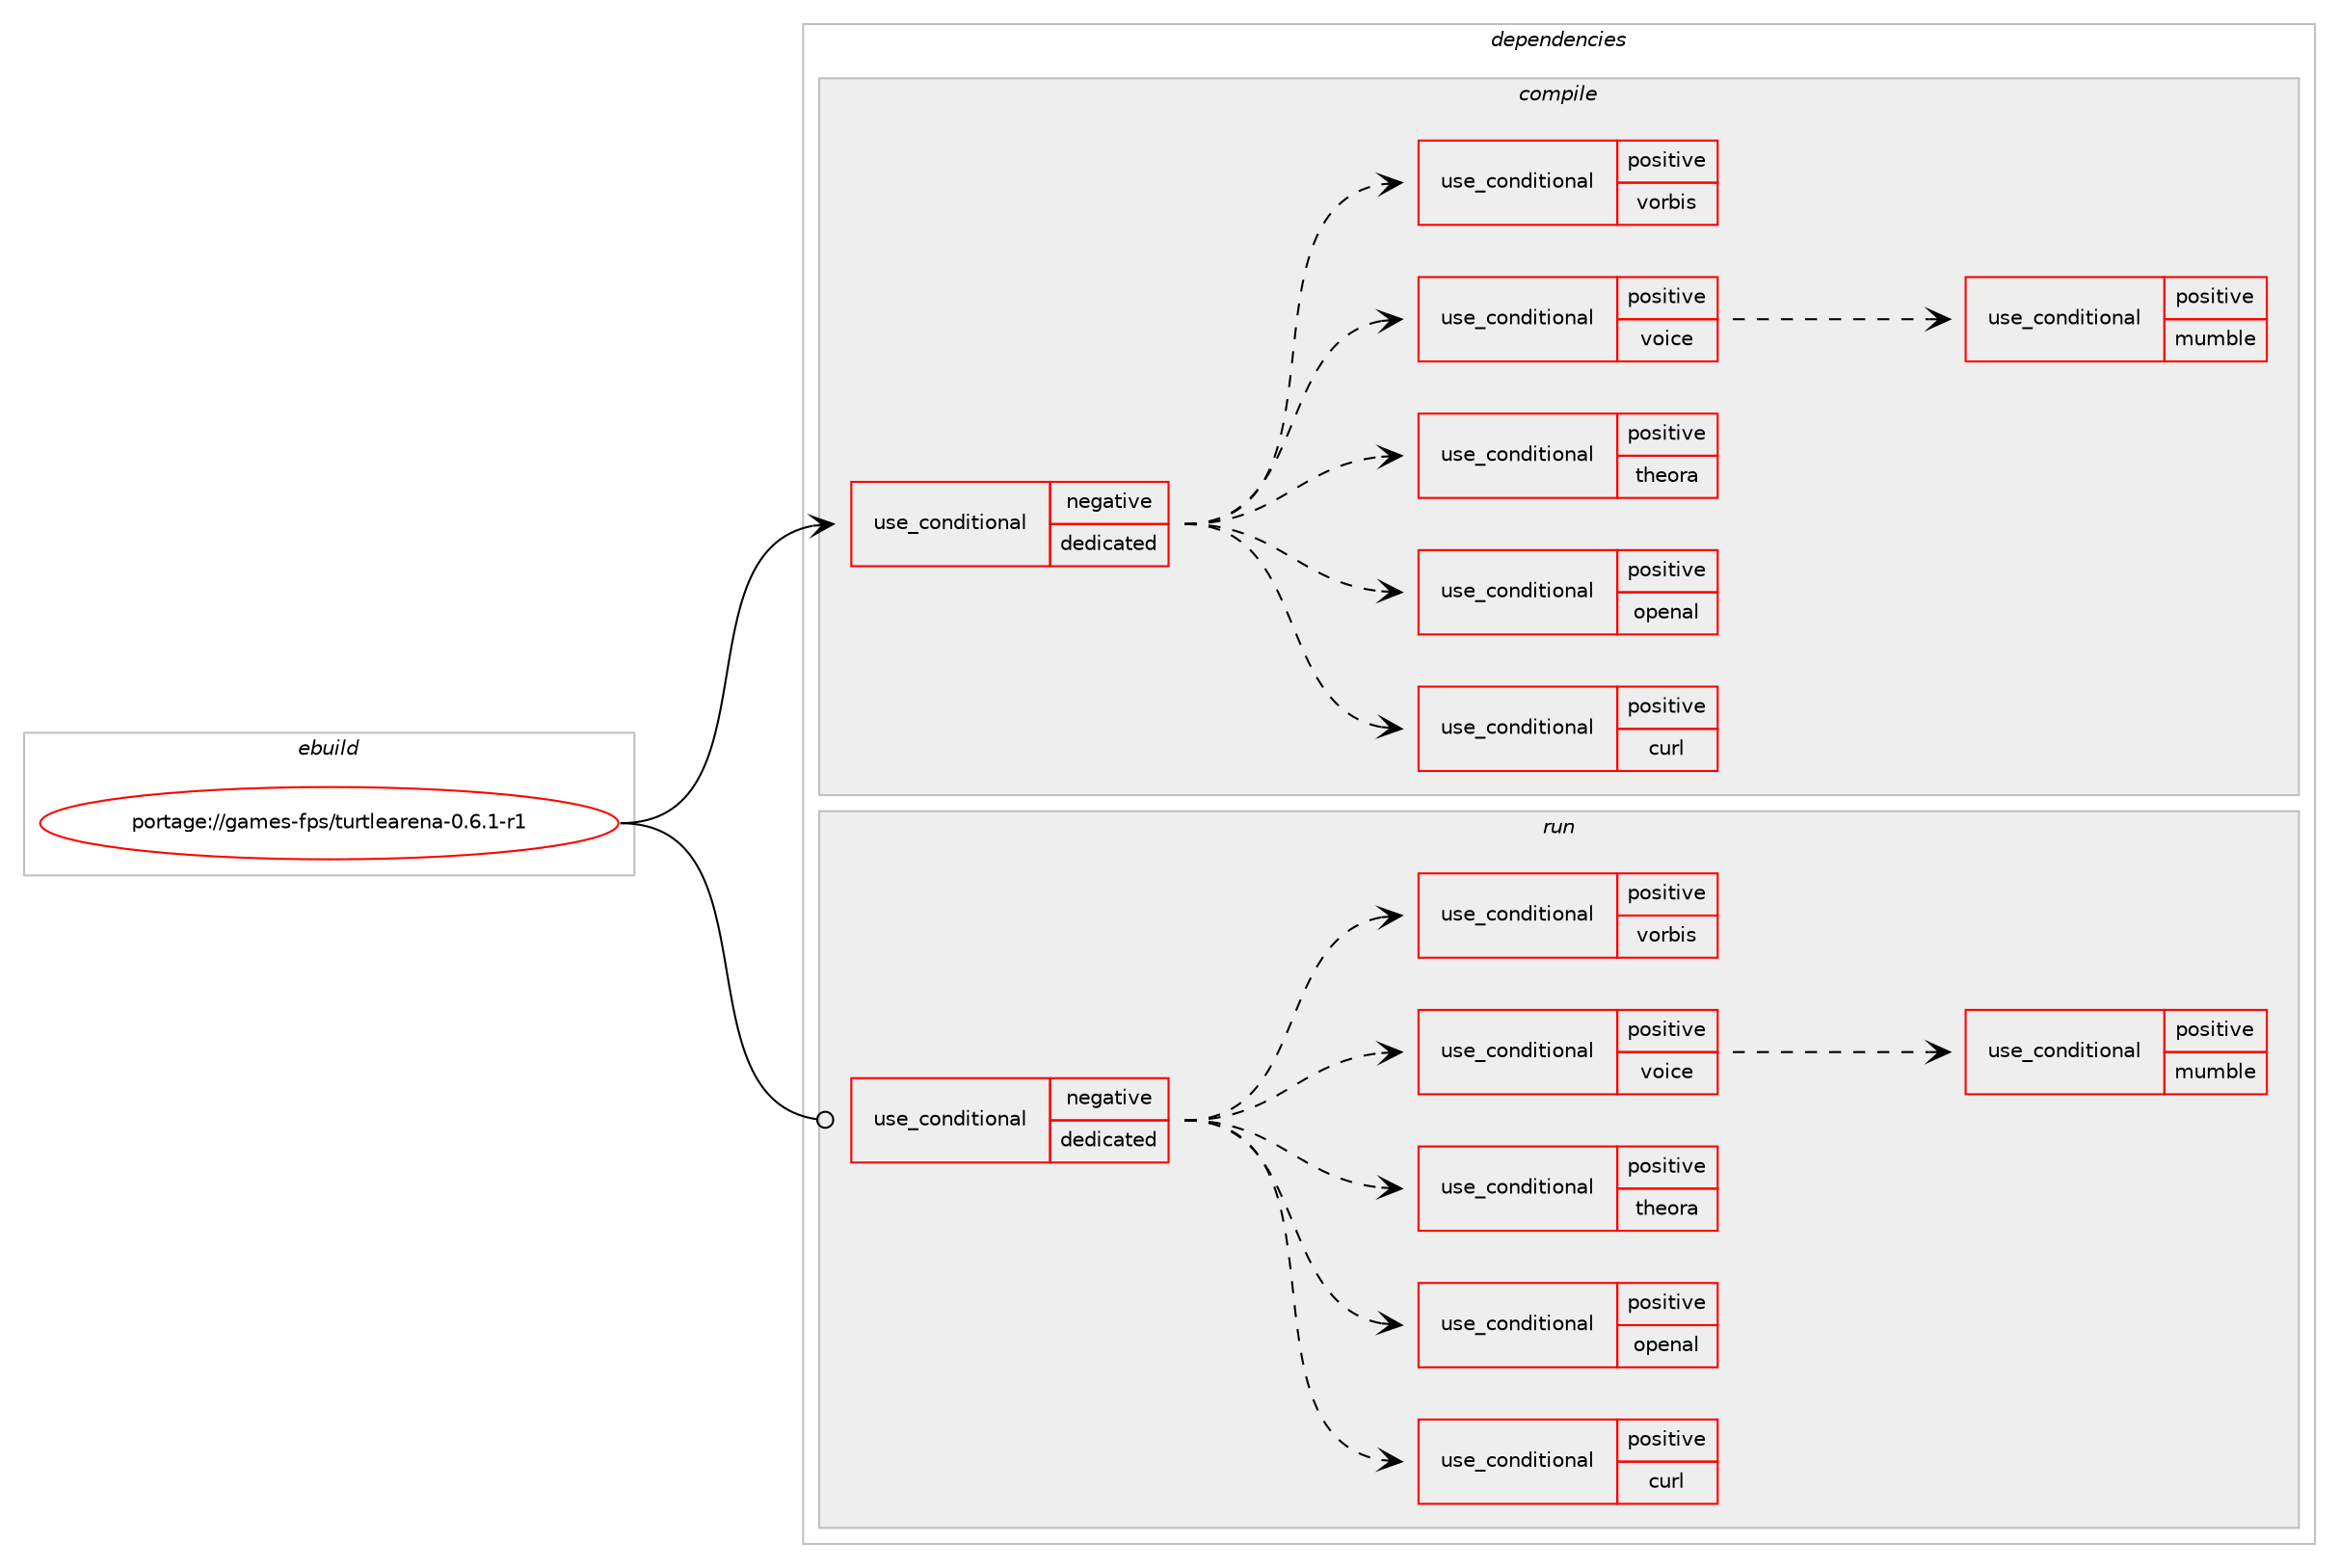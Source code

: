 digraph prolog {

# *************
# Graph options
# *************

newrank=true;
concentrate=true;
compound=true;
graph [rankdir=LR,fontname=Helvetica,fontsize=10,ranksep=1.5];#, ranksep=2.5, nodesep=0.2];
edge  [arrowhead=vee];
node  [fontname=Helvetica,fontsize=10];

# **********
# The ebuild
# **********

subgraph cluster_leftcol {
color=gray;
rank=same;
label=<<i>ebuild</i>>;
id [label="portage://games-fps/turtlearena-0.6.1-r1", color=red, width=4, href="../games-fps/turtlearena-0.6.1-r1.svg"];
}

# ****************
# The dependencies
# ****************

subgraph cluster_midcol {
color=gray;
label=<<i>dependencies</i>>;
subgraph cluster_compile {
fillcolor="#eeeeee";
style=filled;
label=<<i>compile</i>>;
subgraph cond62618 {
dependency115710 [label=<<TABLE BORDER="0" CELLBORDER="1" CELLSPACING="0" CELLPADDING="4"><TR><TD ROWSPAN="3" CELLPADDING="10">use_conditional</TD></TR><TR><TD>negative</TD></TR><TR><TD>dedicated</TD></TR></TABLE>>, shape=none, color=red];
# *** BEGIN UNKNOWN DEPENDENCY TYPE (TODO) ***
# dependency115710 -> package_dependency(portage://games-fps/turtlearena-0.6.1-r1,install,no,media-libs,freetype,none,[,,],[slot(2)],[])
# *** END UNKNOWN DEPENDENCY TYPE (TODO) ***

# *** BEGIN UNKNOWN DEPENDENCY TYPE (TODO) ***
# dependency115710 -> package_dependency(portage://games-fps/turtlearena-0.6.1-r1,install,no,media-libs,libsdl,none,[,,],[],[use(enable(X),none),use(enable(joystick),none),use(enable(opengl),none),use(enable(sound),none),use(enable(video),none)])
# *** END UNKNOWN DEPENDENCY TYPE (TODO) ***

# *** BEGIN UNKNOWN DEPENDENCY TYPE (TODO) ***
# dependency115710 -> package_dependency(portage://games-fps/turtlearena-0.6.1-r1,install,no,virtual,jpeg,none,[,,],[],[])
# *** END UNKNOWN DEPENDENCY TYPE (TODO) ***

# *** BEGIN UNKNOWN DEPENDENCY TYPE (TODO) ***
# dependency115710 -> package_dependency(portage://games-fps/turtlearena-0.6.1-r1,install,no,virtual,opengl,none,[,,],[],[])
# *** END UNKNOWN DEPENDENCY TYPE (TODO) ***

subgraph cond62619 {
dependency115711 [label=<<TABLE BORDER="0" CELLBORDER="1" CELLSPACING="0" CELLPADDING="4"><TR><TD ROWSPAN="3" CELLPADDING="10">use_conditional</TD></TR><TR><TD>positive</TD></TR><TR><TD>curl</TD></TR></TABLE>>, shape=none, color=red];
# *** BEGIN UNKNOWN DEPENDENCY TYPE (TODO) ***
# dependency115711 -> package_dependency(portage://games-fps/turtlearena-0.6.1-r1,install,no,net-misc,curl,none,[,,],[],[])
# *** END UNKNOWN DEPENDENCY TYPE (TODO) ***

}
dependency115710:e -> dependency115711:w [weight=20,style="dashed",arrowhead="vee"];
subgraph cond62620 {
dependency115712 [label=<<TABLE BORDER="0" CELLBORDER="1" CELLSPACING="0" CELLPADDING="4"><TR><TD ROWSPAN="3" CELLPADDING="10">use_conditional</TD></TR><TR><TD>positive</TD></TR><TR><TD>openal</TD></TR></TABLE>>, shape=none, color=red];
# *** BEGIN UNKNOWN DEPENDENCY TYPE (TODO) ***
# dependency115712 -> package_dependency(portage://games-fps/turtlearena-0.6.1-r1,install,no,media-libs,openal,none,[,,],[],[])
# *** END UNKNOWN DEPENDENCY TYPE (TODO) ***

}
dependency115710:e -> dependency115712:w [weight=20,style="dashed",arrowhead="vee"];
subgraph cond62621 {
dependency115713 [label=<<TABLE BORDER="0" CELLBORDER="1" CELLSPACING="0" CELLPADDING="4"><TR><TD ROWSPAN="3" CELLPADDING="10">use_conditional</TD></TR><TR><TD>positive</TD></TR><TR><TD>theora</TD></TR></TABLE>>, shape=none, color=red];
# *** BEGIN UNKNOWN DEPENDENCY TYPE (TODO) ***
# dependency115713 -> package_dependency(portage://games-fps/turtlearena-0.6.1-r1,install,no,media-libs,libtheora,none,[,,],[],[])
# *** END UNKNOWN DEPENDENCY TYPE (TODO) ***

}
dependency115710:e -> dependency115713:w [weight=20,style="dashed",arrowhead="vee"];
subgraph cond62622 {
dependency115714 [label=<<TABLE BORDER="0" CELLBORDER="1" CELLSPACING="0" CELLPADDING="4"><TR><TD ROWSPAN="3" CELLPADDING="10">use_conditional</TD></TR><TR><TD>positive</TD></TR><TR><TD>voice</TD></TR></TABLE>>, shape=none, color=red];
# *** BEGIN UNKNOWN DEPENDENCY TYPE (TODO) ***
# dependency115714 -> package_dependency(portage://games-fps/turtlearena-0.6.1-r1,install,no,media-libs,speex,none,[,,],[],[])
# *** END UNKNOWN DEPENDENCY TYPE (TODO) ***

subgraph cond62623 {
dependency115715 [label=<<TABLE BORDER="0" CELLBORDER="1" CELLSPACING="0" CELLPADDING="4"><TR><TD ROWSPAN="3" CELLPADDING="10">use_conditional</TD></TR><TR><TD>positive</TD></TR><TR><TD>mumble</TD></TR></TABLE>>, shape=none, color=red];
# *** BEGIN UNKNOWN DEPENDENCY TYPE (TODO) ***
# dependency115715 -> package_dependency(portage://games-fps/turtlearena-0.6.1-r1,install,no,net-voip,mumble,none,[,,],[],[])
# *** END UNKNOWN DEPENDENCY TYPE (TODO) ***

}
dependency115714:e -> dependency115715:w [weight=20,style="dashed",arrowhead="vee"];
}
dependency115710:e -> dependency115714:w [weight=20,style="dashed",arrowhead="vee"];
subgraph cond62624 {
dependency115716 [label=<<TABLE BORDER="0" CELLBORDER="1" CELLSPACING="0" CELLPADDING="4"><TR><TD ROWSPAN="3" CELLPADDING="10">use_conditional</TD></TR><TR><TD>positive</TD></TR><TR><TD>vorbis</TD></TR></TABLE>>, shape=none, color=red];
# *** BEGIN UNKNOWN DEPENDENCY TYPE (TODO) ***
# dependency115716 -> package_dependency(portage://games-fps/turtlearena-0.6.1-r1,install,no,media-libs,libvorbis,none,[,,],[],[])
# *** END UNKNOWN DEPENDENCY TYPE (TODO) ***

}
dependency115710:e -> dependency115716:w [weight=20,style="dashed",arrowhead="vee"];
}
id:e -> dependency115710:w [weight=20,style="solid",arrowhead="vee"];
# *** BEGIN UNKNOWN DEPENDENCY TYPE (TODO) ***
# id -> package_dependency(portage://games-fps/turtlearena-0.6.1-r1,install,no,sys-libs,zlib,none,[,,],any_same_slot,[use(enable(minizip),none)])
# *** END UNKNOWN DEPENDENCY TYPE (TODO) ***

}
subgraph cluster_compileandrun {
fillcolor="#eeeeee";
style=filled;
label=<<i>compile and run</i>>;
}
subgraph cluster_run {
fillcolor="#eeeeee";
style=filled;
label=<<i>run</i>>;
subgraph cond62625 {
dependency115717 [label=<<TABLE BORDER="0" CELLBORDER="1" CELLSPACING="0" CELLPADDING="4"><TR><TD ROWSPAN="3" CELLPADDING="10">use_conditional</TD></TR><TR><TD>negative</TD></TR><TR><TD>dedicated</TD></TR></TABLE>>, shape=none, color=red];
# *** BEGIN UNKNOWN DEPENDENCY TYPE (TODO) ***
# dependency115717 -> package_dependency(portage://games-fps/turtlearena-0.6.1-r1,run,no,media-libs,freetype,none,[,,],[slot(2)],[])
# *** END UNKNOWN DEPENDENCY TYPE (TODO) ***

# *** BEGIN UNKNOWN DEPENDENCY TYPE (TODO) ***
# dependency115717 -> package_dependency(portage://games-fps/turtlearena-0.6.1-r1,run,no,media-libs,libsdl,none,[,,],[],[use(enable(X),none),use(enable(joystick),none),use(enable(opengl),none),use(enable(sound),none),use(enable(video),none)])
# *** END UNKNOWN DEPENDENCY TYPE (TODO) ***

# *** BEGIN UNKNOWN DEPENDENCY TYPE (TODO) ***
# dependency115717 -> package_dependency(portage://games-fps/turtlearena-0.6.1-r1,run,no,virtual,jpeg,none,[,,],[],[])
# *** END UNKNOWN DEPENDENCY TYPE (TODO) ***

# *** BEGIN UNKNOWN DEPENDENCY TYPE (TODO) ***
# dependency115717 -> package_dependency(portage://games-fps/turtlearena-0.6.1-r1,run,no,virtual,opengl,none,[,,],[],[])
# *** END UNKNOWN DEPENDENCY TYPE (TODO) ***

subgraph cond62626 {
dependency115718 [label=<<TABLE BORDER="0" CELLBORDER="1" CELLSPACING="0" CELLPADDING="4"><TR><TD ROWSPAN="3" CELLPADDING="10">use_conditional</TD></TR><TR><TD>positive</TD></TR><TR><TD>curl</TD></TR></TABLE>>, shape=none, color=red];
# *** BEGIN UNKNOWN DEPENDENCY TYPE (TODO) ***
# dependency115718 -> package_dependency(portage://games-fps/turtlearena-0.6.1-r1,run,no,net-misc,curl,none,[,,],[],[])
# *** END UNKNOWN DEPENDENCY TYPE (TODO) ***

}
dependency115717:e -> dependency115718:w [weight=20,style="dashed",arrowhead="vee"];
subgraph cond62627 {
dependency115719 [label=<<TABLE BORDER="0" CELLBORDER="1" CELLSPACING="0" CELLPADDING="4"><TR><TD ROWSPAN="3" CELLPADDING="10">use_conditional</TD></TR><TR><TD>positive</TD></TR><TR><TD>openal</TD></TR></TABLE>>, shape=none, color=red];
# *** BEGIN UNKNOWN DEPENDENCY TYPE (TODO) ***
# dependency115719 -> package_dependency(portage://games-fps/turtlearena-0.6.1-r1,run,no,media-libs,openal,none,[,,],[],[])
# *** END UNKNOWN DEPENDENCY TYPE (TODO) ***

}
dependency115717:e -> dependency115719:w [weight=20,style="dashed",arrowhead="vee"];
subgraph cond62628 {
dependency115720 [label=<<TABLE BORDER="0" CELLBORDER="1" CELLSPACING="0" CELLPADDING="4"><TR><TD ROWSPAN="3" CELLPADDING="10">use_conditional</TD></TR><TR><TD>positive</TD></TR><TR><TD>theora</TD></TR></TABLE>>, shape=none, color=red];
# *** BEGIN UNKNOWN DEPENDENCY TYPE (TODO) ***
# dependency115720 -> package_dependency(portage://games-fps/turtlearena-0.6.1-r1,run,no,media-libs,libtheora,none,[,,],[],[])
# *** END UNKNOWN DEPENDENCY TYPE (TODO) ***

}
dependency115717:e -> dependency115720:w [weight=20,style="dashed",arrowhead="vee"];
subgraph cond62629 {
dependency115721 [label=<<TABLE BORDER="0" CELLBORDER="1" CELLSPACING="0" CELLPADDING="4"><TR><TD ROWSPAN="3" CELLPADDING="10">use_conditional</TD></TR><TR><TD>positive</TD></TR><TR><TD>voice</TD></TR></TABLE>>, shape=none, color=red];
# *** BEGIN UNKNOWN DEPENDENCY TYPE (TODO) ***
# dependency115721 -> package_dependency(portage://games-fps/turtlearena-0.6.1-r1,run,no,media-libs,speex,none,[,,],[],[])
# *** END UNKNOWN DEPENDENCY TYPE (TODO) ***

subgraph cond62630 {
dependency115722 [label=<<TABLE BORDER="0" CELLBORDER="1" CELLSPACING="0" CELLPADDING="4"><TR><TD ROWSPAN="3" CELLPADDING="10">use_conditional</TD></TR><TR><TD>positive</TD></TR><TR><TD>mumble</TD></TR></TABLE>>, shape=none, color=red];
# *** BEGIN UNKNOWN DEPENDENCY TYPE (TODO) ***
# dependency115722 -> package_dependency(portage://games-fps/turtlearena-0.6.1-r1,run,no,net-voip,mumble,none,[,,],[],[])
# *** END UNKNOWN DEPENDENCY TYPE (TODO) ***

}
dependency115721:e -> dependency115722:w [weight=20,style="dashed",arrowhead="vee"];
}
dependency115717:e -> dependency115721:w [weight=20,style="dashed",arrowhead="vee"];
subgraph cond62631 {
dependency115723 [label=<<TABLE BORDER="0" CELLBORDER="1" CELLSPACING="0" CELLPADDING="4"><TR><TD ROWSPAN="3" CELLPADDING="10">use_conditional</TD></TR><TR><TD>positive</TD></TR><TR><TD>vorbis</TD></TR></TABLE>>, shape=none, color=red];
# *** BEGIN UNKNOWN DEPENDENCY TYPE (TODO) ***
# dependency115723 -> package_dependency(portage://games-fps/turtlearena-0.6.1-r1,run,no,media-libs,libvorbis,none,[,,],[],[])
# *** END UNKNOWN DEPENDENCY TYPE (TODO) ***

}
dependency115717:e -> dependency115723:w [weight=20,style="dashed",arrowhead="vee"];
}
id:e -> dependency115717:w [weight=20,style="solid",arrowhead="odot"];
# *** BEGIN UNKNOWN DEPENDENCY TYPE (TODO) ***
# id -> package_dependency(portage://games-fps/turtlearena-0.6.1-r1,run,no,sys-libs,zlib,none,[,,],any_same_slot,[use(enable(minizip),none)])
# *** END UNKNOWN DEPENDENCY TYPE (TODO) ***

}
}

# **************
# The candidates
# **************

subgraph cluster_choices {
rank=same;
color=gray;
label=<<i>candidates</i>>;

}

}
